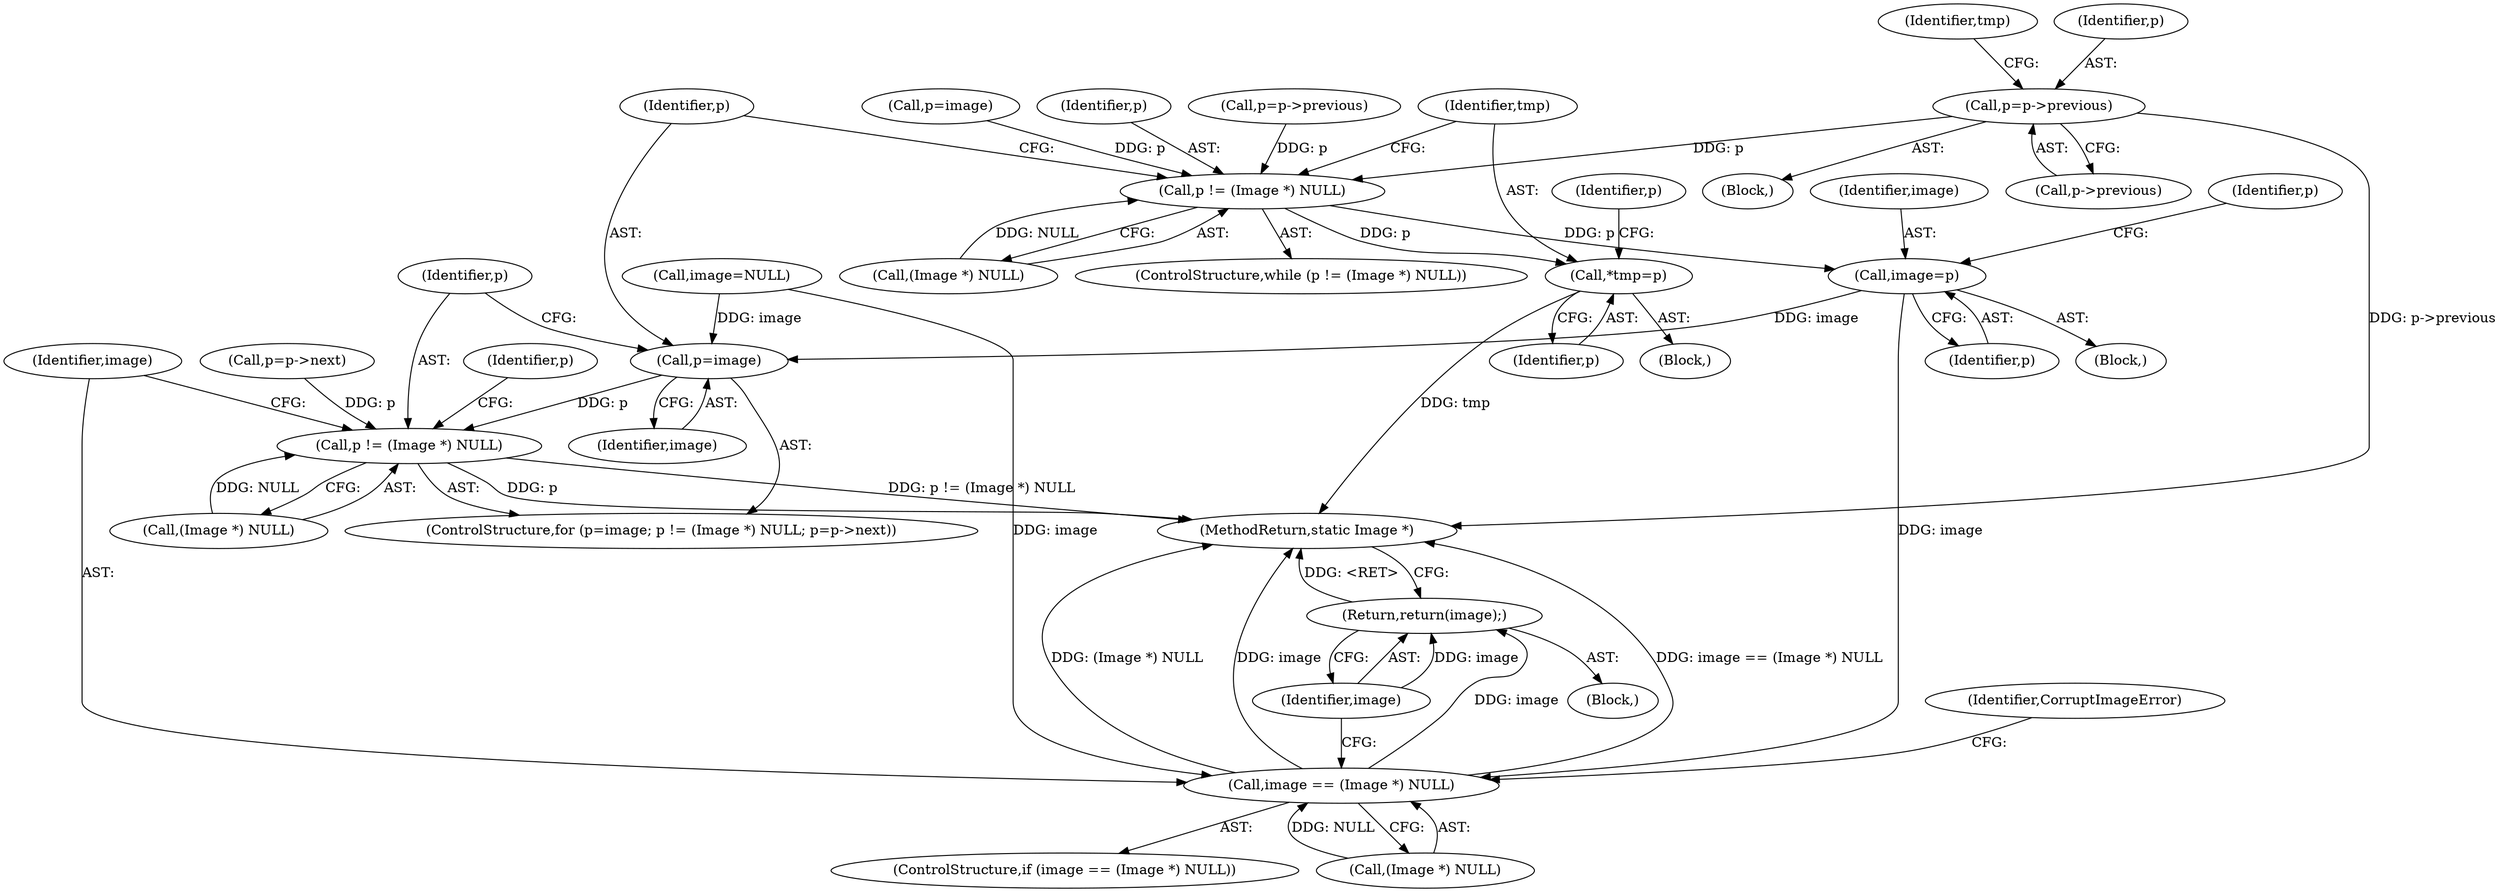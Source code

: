 digraph "0_ImageMagick_2130bf6f89ded32ef0c88a11694f107c52566c53@pointer" {
"1001919" [label="(Call,p=p->previous)"];
"1001896" [label="(Call,p != (Image *) NULL)"];
"1001903" [label="(Call,*tmp=p)"];
"1001929" [label="(Call,image=p)"];
"1001938" [label="(Call,p=image)"];
"1001941" [label="(Call,p != (Image *) NULL)"];
"1001960" [label="(Call,image == (Image *) NULL)"];
"1001968" [label="(Return,return(image);)"];
"1001904" [label="(Identifier,tmp)"];
"1001926" [label="(Identifier,tmp)"];
"1001938" [label="(Call,p=image)"];
"1001968" [label="(Return,return(image);)"];
"1001896" [label="(Call,p != (Image *) NULL)"];
"1001903" [label="(Call,*tmp=p)"];
"1001953" [label="(Identifier,p)"];
"1001892" [label="(Call,image=NULL)"];
"1001931" [label="(Identifier,p)"];
"1001946" [label="(Call,p=p->next)"];
"1001960" [label="(Call,image == (Image *) NULL)"];
"1001910" [label="(Identifier,p)"];
"1001930" [label="(Identifier,image)"];
"1001889" [label="(Call,p=image)"];
"1001895" [label="(ControlStructure,while (p != (Image *) NULL))"];
"1001940" [label="(Identifier,image)"];
"1001943" [label="(Call,(Image *) NULL)"];
"1001970" [label="(MethodReturn,static Image *)"];
"1001921" [label="(Call,p->previous)"];
"1001920" [label="(Identifier,p)"];
"1001897" [label="(Identifier,p)"];
"1000141" [label="(Block,)"];
"1001898" [label="(Call,(Image *) NULL)"];
"1001928" [label="(Block,)"];
"1001929" [label="(Call,image=p)"];
"1001961" [label="(Identifier,image)"];
"1001933" [label="(Identifier,p)"];
"1001901" [label="(Block,)"];
"1001942" [label="(Identifier,p)"];
"1001959" [label="(ControlStructure,if (image == (Image *) NULL))"];
"1001918" [label="(Block,)"];
"1001941" [label="(Call,p != (Image *) NULL)"];
"1001905" [label="(Identifier,p)"];
"1001966" [label="(Identifier,CorruptImageError)"];
"1001939" [label="(Identifier,p)"];
"1001919" [label="(Call,p=p->previous)"];
"1001962" [label="(Call,(Image *) NULL)"];
"1001937" [label="(ControlStructure,for (p=image; p != (Image *) NULL; p=p->next))"];
"1001932" [label="(Call,p=p->previous)"];
"1001969" [label="(Identifier,image)"];
"1001919" -> "1001918"  [label="AST: "];
"1001919" -> "1001921"  [label="CFG: "];
"1001920" -> "1001919"  [label="AST: "];
"1001921" -> "1001919"  [label="AST: "];
"1001926" -> "1001919"  [label="CFG: "];
"1001919" -> "1001970"  [label="DDG: p->previous"];
"1001919" -> "1001896"  [label="DDG: p"];
"1001896" -> "1001895"  [label="AST: "];
"1001896" -> "1001898"  [label="CFG: "];
"1001897" -> "1001896"  [label="AST: "];
"1001898" -> "1001896"  [label="AST: "];
"1001904" -> "1001896"  [label="CFG: "];
"1001939" -> "1001896"  [label="CFG: "];
"1001889" -> "1001896"  [label="DDG: p"];
"1001932" -> "1001896"  [label="DDG: p"];
"1001898" -> "1001896"  [label="DDG: NULL"];
"1001896" -> "1001903"  [label="DDG: p"];
"1001896" -> "1001929"  [label="DDG: p"];
"1001903" -> "1001901"  [label="AST: "];
"1001903" -> "1001905"  [label="CFG: "];
"1001904" -> "1001903"  [label="AST: "];
"1001905" -> "1001903"  [label="AST: "];
"1001910" -> "1001903"  [label="CFG: "];
"1001903" -> "1001970"  [label="DDG: tmp"];
"1001929" -> "1001928"  [label="AST: "];
"1001929" -> "1001931"  [label="CFG: "];
"1001930" -> "1001929"  [label="AST: "];
"1001931" -> "1001929"  [label="AST: "];
"1001933" -> "1001929"  [label="CFG: "];
"1001929" -> "1001938"  [label="DDG: image"];
"1001929" -> "1001960"  [label="DDG: image"];
"1001938" -> "1001937"  [label="AST: "];
"1001938" -> "1001940"  [label="CFG: "];
"1001939" -> "1001938"  [label="AST: "];
"1001940" -> "1001938"  [label="AST: "];
"1001942" -> "1001938"  [label="CFG: "];
"1001892" -> "1001938"  [label="DDG: image"];
"1001938" -> "1001941"  [label="DDG: p"];
"1001941" -> "1001937"  [label="AST: "];
"1001941" -> "1001943"  [label="CFG: "];
"1001942" -> "1001941"  [label="AST: "];
"1001943" -> "1001941"  [label="AST: "];
"1001953" -> "1001941"  [label="CFG: "];
"1001961" -> "1001941"  [label="CFG: "];
"1001941" -> "1001970"  [label="DDG: p"];
"1001941" -> "1001970"  [label="DDG: p != (Image *) NULL"];
"1001946" -> "1001941"  [label="DDG: p"];
"1001943" -> "1001941"  [label="DDG: NULL"];
"1001960" -> "1001959"  [label="AST: "];
"1001960" -> "1001962"  [label="CFG: "];
"1001961" -> "1001960"  [label="AST: "];
"1001962" -> "1001960"  [label="AST: "];
"1001966" -> "1001960"  [label="CFG: "];
"1001969" -> "1001960"  [label="CFG: "];
"1001960" -> "1001970"  [label="DDG: (Image *) NULL"];
"1001960" -> "1001970"  [label="DDG: image"];
"1001960" -> "1001970"  [label="DDG: image == (Image *) NULL"];
"1001892" -> "1001960"  [label="DDG: image"];
"1001962" -> "1001960"  [label="DDG: NULL"];
"1001960" -> "1001968"  [label="DDG: image"];
"1001968" -> "1000141"  [label="AST: "];
"1001968" -> "1001969"  [label="CFG: "];
"1001969" -> "1001968"  [label="AST: "];
"1001970" -> "1001968"  [label="CFG: "];
"1001968" -> "1001970"  [label="DDG: <RET>"];
"1001969" -> "1001968"  [label="DDG: image"];
}
